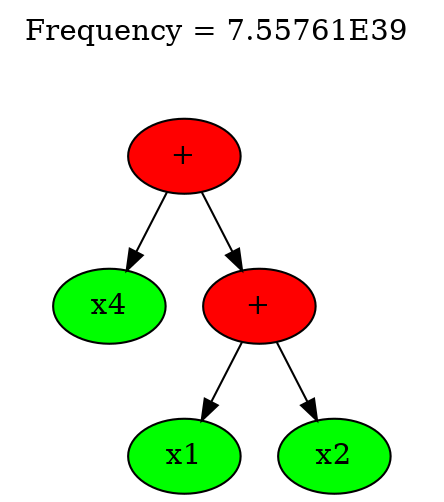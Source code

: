 strict digraph "" {
	graph [label=<Frequency = 7.55761E39
 <br/> <br/> <br/>>,
		labelloc=t
	];
	node [label="\N"];
	0	 [fillcolor="#ff0000",
		label="+",
		style=filled];
	1	 [fillcolor="#00ff00",
		label=x4,
		style=filled];
	0 -> 1;
	2	 [fillcolor="#ff0000",
		label="+",
		style=filled];
	0 -> 2;
	3	 [fillcolor="#00ff00",
		label=x1,
		style=filled];
	2 -> 3;
	4	 [fillcolor="#00ff00",
		label=x2,
		style=filled];
	2 -> 4;
}
